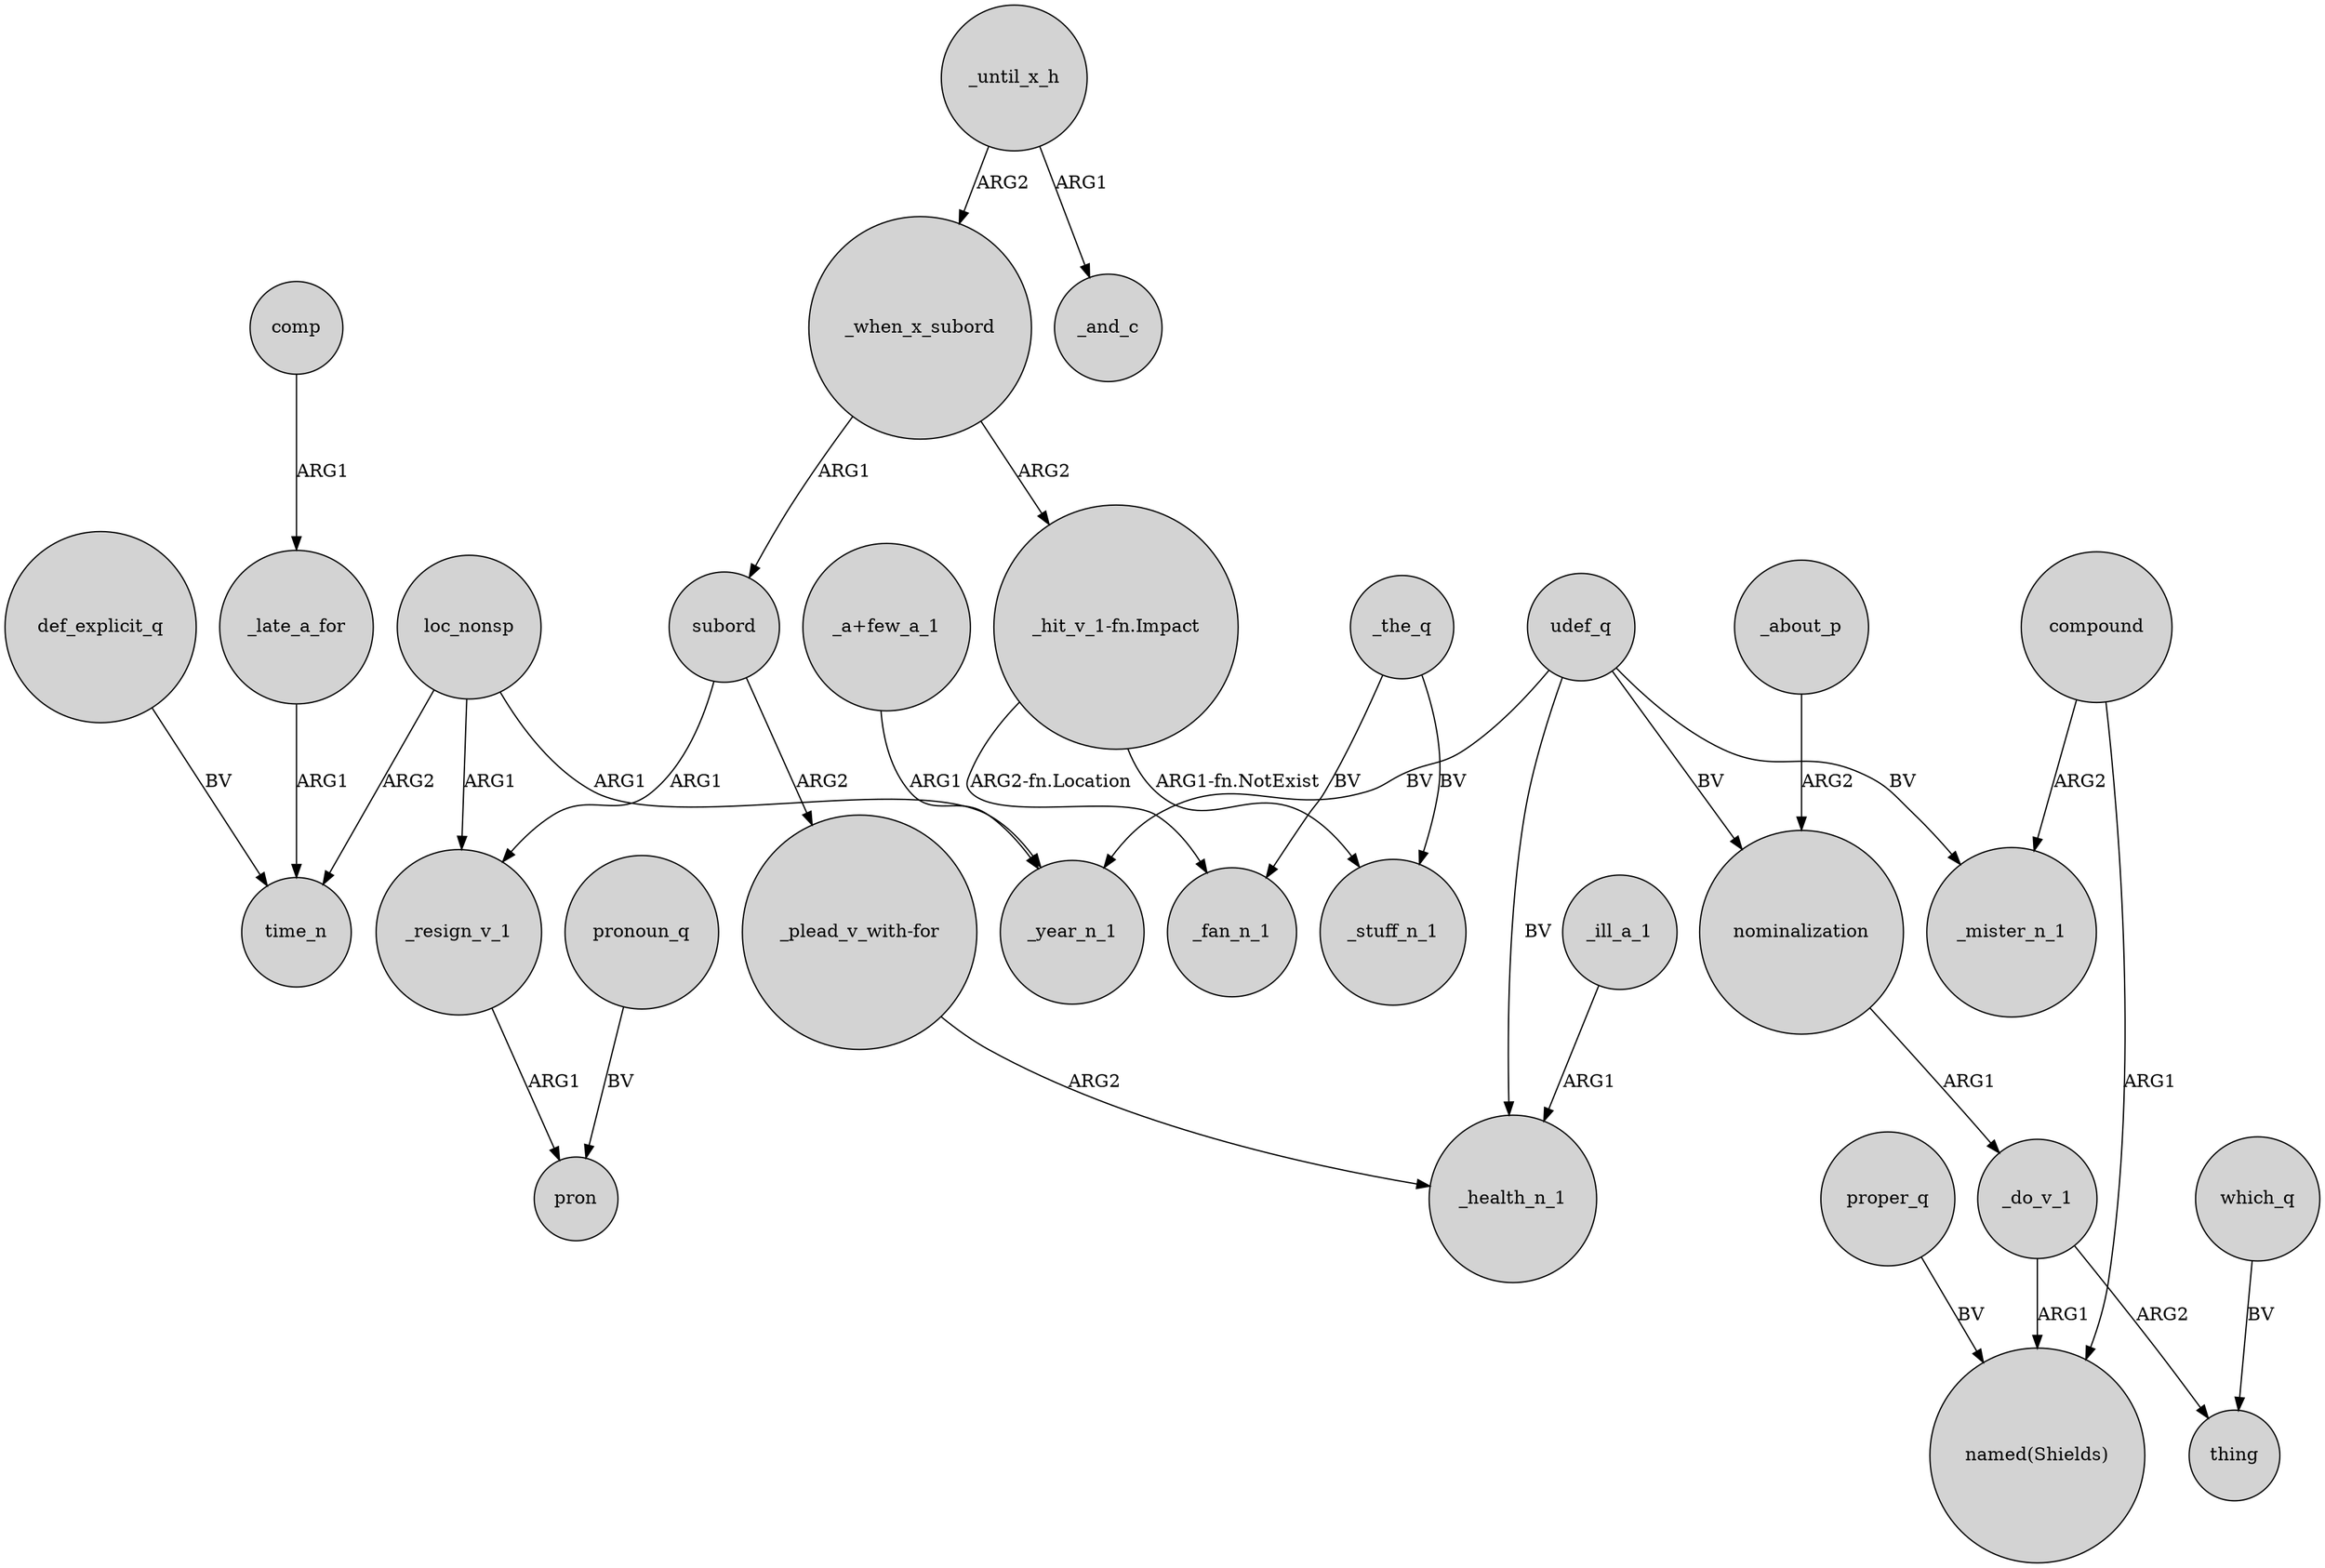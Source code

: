 digraph {
	node [shape=circle style=filled]
	subord -> _resign_v_1 [label=ARG1]
	comp -> _late_a_for [label=ARG1]
	_resign_v_1 -> pron [label=ARG1]
	def_explicit_q -> time_n [label=BV]
	"_plead_v_with-for" -> _health_n_1 [label=ARG2]
	proper_q -> "named(Shields)" [label=BV]
	_about_p -> nominalization [label=ARG2]
	loc_nonsp -> _year_n_1 [label=ARG1]
	compound -> _mister_n_1 [label=ARG2]
	nominalization -> _do_v_1 [label=ARG1]
	_until_x_h -> _when_x_subord [label=ARG2]
	udef_q -> _mister_n_1 [label=BV]
	"_a+few_a_1" -> _year_n_1 [label=ARG1]
	_the_q -> _stuff_n_1 [label=BV]
	loc_nonsp -> _resign_v_1 [label=ARG1]
	loc_nonsp -> time_n [label=ARG2]
	_when_x_subord -> "_hit_v_1-fn.Impact" [label=ARG2]
	pronoun_q -> pron [label=BV]
	subord -> "_plead_v_with-for" [label=ARG2]
	_the_q -> _fan_n_1 [label=BV]
	_do_v_1 -> "named(Shields)" [label=ARG1]
	_until_x_h -> _and_c [label=ARG1]
	"_hit_v_1-fn.Impact" -> _fan_n_1 [label="ARG2-fn.Location"]
	udef_q -> _health_n_1 [label=BV]
	_ill_a_1 -> _health_n_1 [label=ARG1]
	udef_q -> nominalization [label=BV]
	"_hit_v_1-fn.Impact" -> _stuff_n_1 [label="ARG1-fn.NotExist"]
	_do_v_1 -> thing [label=ARG2]
	udef_q -> _year_n_1 [label=BV]
	compound -> "named(Shields)" [label=ARG1]
	_late_a_for -> time_n [label=ARG1]
	_when_x_subord -> subord [label=ARG1]
	which_q -> thing [label=BV]
}
